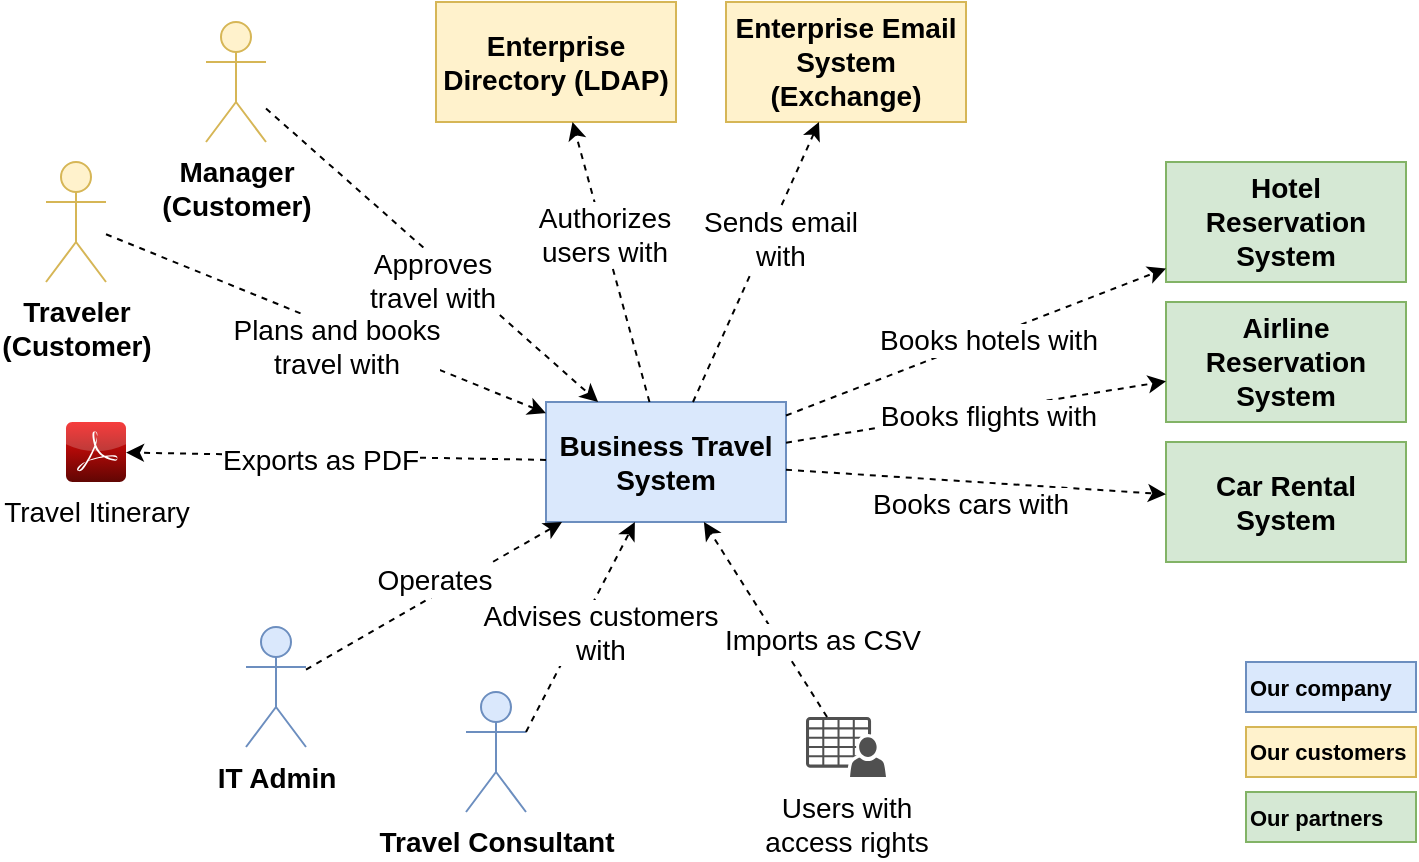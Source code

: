 <mxfile version="13.7.9" type="device"><diagram id="mlJY410Jxnj-1Olg4OZT" name="Page-1"><mxGraphModel dx="1422" dy="822" grid="1" gridSize="10" guides="1" tooltips="1" connect="1" arrows="1" fold="1" page="1" pageScale="1" pageWidth="850" pageHeight="1100" math="0" shadow="0"><root><mxCell id="0"/><mxCell id="1" parent="0"/><mxCell id="tXVnHl1xI7txC2JKYxNn-1" value="&lt;b&gt;&lt;font style=&quot;font-size: 14px&quot;&gt;Business Travel System&lt;/font&gt;&lt;/b&gt;" style="rounded=0;whiteSpace=wrap;html=1;fillColor=#dae8fc;strokeColor=#6c8ebf;" parent="1" vertex="1"><mxGeometry x="320" y="230" width="120" height="60" as="geometry"/></mxCell><mxCell id="tXVnHl1xI7txC2JKYxNn-2" value="Traveler&lt;br&gt;(Customer)" style="shape=umlActor;verticalLabelPosition=bottom;labelBackgroundColor=#ffffff;verticalAlign=top;html=1;fontStyle=1;fontSize=14;fillColor=#fff2cc;strokeColor=#d6b656;" parent="1" vertex="1"><mxGeometry x="70" y="110" width="30" height="60" as="geometry"/></mxCell><mxCell id="tXVnHl1xI7txC2JKYxNn-3" value="IT Admin" style="shape=umlActor;verticalLabelPosition=bottom;labelBackgroundColor=#ffffff;verticalAlign=top;html=1;fontStyle=1;fontSize=14;fillColor=#dae8fc;strokeColor=#6c8ebf;" parent="1" vertex="1"><mxGeometry x="170" y="342.5" width="30" height="60" as="geometry"/></mxCell><mxCell id="tXVnHl1xI7txC2JKYxNn-4" value="Manager&lt;br&gt;(Customer)" style="shape=umlActor;verticalLabelPosition=bottom;labelBackgroundColor=#ffffff;verticalAlign=top;html=1;fontStyle=1;fontSize=14;fillColor=#fff2cc;strokeColor=#d6b656;" parent="1" vertex="1"><mxGeometry x="150" y="40" width="30" height="60" as="geometry"/></mxCell><mxCell id="tXVnHl1xI7txC2JKYxNn-7" value="Travel Consultant" style="shape=umlActor;verticalLabelPosition=bottom;labelBackgroundColor=#ffffff;verticalAlign=top;html=1;fontStyle=1;fontSize=14;fillColor=#dae8fc;strokeColor=#6c8ebf;" parent="1" vertex="1"><mxGeometry x="280" y="375" width="30" height="60" as="geometry"/></mxCell><mxCell id="tXVnHl1xI7txC2JKYxNn-8" value="Advises customers&lt;br&gt;with" style="endArrow=classic;html=1;fontSize=14;dashed=1;exitX=1;exitY=0.333;exitDx=0;exitDy=0;exitPerimeter=0;" parent="1" target="tXVnHl1xI7txC2JKYxNn-1" edge="1" source="tXVnHl1xI7txC2JKYxNn-7"><mxGeometry x="0.042" y="-10" width="50" height="50" relative="1" as="geometry"><mxPoint x="290" y="360" as="sourcePoint"/><mxPoint x="351.25" y="289" as="targetPoint"/><mxPoint as="offset"/></mxGeometry></mxCell><mxCell id="tXVnHl1xI7txC2JKYxNn-9" value="Operates" style="endArrow=classic;html=1;fontSize=14;dashed=1;" parent="1" source="tXVnHl1xI7txC2JKYxNn-3" target="tXVnHl1xI7txC2JKYxNn-1" edge="1"><mxGeometry x="0.047" y="7" width="50" height="50" relative="1" as="geometry"><mxPoint x="300" y="370" as="sourcePoint"/><mxPoint x="363" y="300" as="targetPoint"/><mxPoint as="offset"/></mxGeometry></mxCell><mxCell id="tXVnHl1xI7txC2JKYxNn-10" value="&lt;b&gt;&lt;font style=&quot;font-size: 14px&quot;&gt;Enterprise Directory (LDAP)&lt;/font&gt;&lt;/b&gt;" style="rounded=0;whiteSpace=wrap;html=1;fillColor=#fff2cc;strokeColor=#d6b656;" parent="1" vertex="1"><mxGeometry x="265" y="30" width="120" height="60" as="geometry"/></mxCell><mxCell id="tXVnHl1xI7txC2JKYxNn-11" value="Authorizes&lt;br&gt;users with" style="endArrow=classic;html=1;fontSize=14;dashed=1;" parent="1" source="tXVnHl1xI7txC2JKYxNn-1" target="tXVnHl1xI7txC2JKYxNn-10" edge="1"><mxGeometry x="0.2" width="50" height="50" relative="1" as="geometry"><mxPoint x="480" y="190" as="sourcePoint"/><mxPoint x="543" y="120" as="targetPoint"/><mxPoint as="offset"/></mxGeometry></mxCell><mxCell id="tXVnHl1xI7txC2JKYxNn-12" value="Approves&lt;br&gt;travel with" style="endArrow=classic;html=1;fontSize=14;dashed=1;" parent="1" source="tXVnHl1xI7txC2JKYxNn-4" target="tXVnHl1xI7txC2JKYxNn-1" edge="1"><mxGeometry x="0.075" y="-9" width="50" height="50" relative="1" as="geometry"><mxPoint x="280" y="110" as="sourcePoint"/><mxPoint x="398" y="150" as="targetPoint"/><mxPoint as="offset"/></mxGeometry></mxCell><mxCell id="tXVnHl1xI7txC2JKYxNn-13" value="Plans and books&lt;br&gt;travel with" style="endArrow=classic;html=1;fontSize=14;dashed=1;" parent="1" source="tXVnHl1xI7txC2JKYxNn-2" target="tXVnHl1xI7txC2JKYxNn-1" edge="1"><mxGeometry x="0.075" y="-9" width="50" height="50" relative="1" as="geometry"><mxPoint x="290" y="120" as="sourcePoint"/><mxPoint x="370" y="240" as="targetPoint"/><mxPoint as="offset"/></mxGeometry></mxCell><mxCell id="tXVnHl1xI7txC2JKYxNn-15" value="&lt;b&gt;&lt;font style=&quot;font-size: 14px&quot;&gt;Enterprise Email&lt;br&gt;System (Exchange)&lt;br&gt;&lt;/font&gt;&lt;/b&gt;" style="rounded=0;whiteSpace=wrap;html=1;fillColor=#fff2cc;strokeColor=#d6b656;" parent="1" vertex="1"><mxGeometry x="410" y="30" width="120" height="60" as="geometry"/></mxCell><mxCell id="tXVnHl1xI7txC2JKYxNn-16" value="Sends email&lt;br&gt;with" style="endArrow=classic;html=1;fontSize=14;dashed=1;" parent="1" source="tXVnHl1xI7txC2JKYxNn-1" target="tXVnHl1xI7txC2JKYxNn-15" edge="1"><mxGeometry x="0.214" y="-6" width="50" height="50" relative="1" as="geometry"><mxPoint x="392" y="240" as="sourcePoint"/><mxPoint x="398" y="150" as="targetPoint"/><mxPoint as="offset"/></mxGeometry></mxCell><mxCell id="tXVnHl1xI7txC2JKYxNn-17" value="&lt;b&gt;&lt;font style=&quot;font-size: 14px&quot;&gt;Hotel Reservation System&lt;br&gt;&lt;/font&gt;&lt;/b&gt;" style="rounded=0;whiteSpace=wrap;html=1;fillColor=#d5e8d4;strokeColor=#82b366;" parent="1" vertex="1"><mxGeometry x="630" y="110" width="120" height="60" as="geometry"/></mxCell><mxCell id="tXVnHl1xI7txC2JKYxNn-18" value="&lt;b&gt;&lt;font style=&quot;font-size: 14px&quot;&gt;Airline Reservation System&lt;br&gt;&lt;/font&gt;&lt;/b&gt;" style="rounded=0;whiteSpace=wrap;html=1;fillColor=#d5e8d4;strokeColor=#82b366;" parent="1" vertex="1"><mxGeometry x="630" y="180" width="120" height="60" as="geometry"/></mxCell><mxCell id="tXVnHl1xI7txC2JKYxNn-19" value="&lt;b&gt;&lt;font style=&quot;font-size: 14px&quot;&gt;Car Rental System&lt;br&gt;&lt;/font&gt;&lt;/b&gt;" style="rounded=0;whiteSpace=wrap;html=1;fillColor=#d5e8d4;strokeColor=#82b366;" parent="1" vertex="1"><mxGeometry x="630" y="250" width="120" height="60" as="geometry"/></mxCell><mxCell id="tXVnHl1xI7txC2JKYxNn-20" value="Books hotels with" style="endArrow=classic;html=1;fontSize=14;dashed=1;" parent="1" source="tXVnHl1xI7txC2JKYxNn-1" target="tXVnHl1xI7txC2JKYxNn-17" edge="1"><mxGeometry x="0.056" y="-1" width="50" height="50" relative="1" as="geometry"><mxPoint x="436" y="254.862" as="sourcePoint"/><mxPoint x="606" y="243.138" as="targetPoint"/><mxPoint as="offset"/></mxGeometry></mxCell><mxCell id="tXVnHl1xI7txC2JKYxNn-21" value="Books flights with" style="endArrow=classic;html=1;fontSize=14;dashed=1;" parent="1" source="tXVnHl1xI7txC2JKYxNn-1" target="tXVnHl1xI7txC2JKYxNn-18" edge="1"><mxGeometry x="0.06" y="-3" width="50" height="50" relative="1" as="geometry"><mxPoint x="450" y="265.862" as="sourcePoint"/><mxPoint x="620" y="254.138" as="targetPoint"/><mxPoint as="offset"/></mxGeometry></mxCell><mxCell id="tXVnHl1xI7txC2JKYxNn-22" value="Books cars with" style="endArrow=classic;html=1;fontSize=14;dashed=1;" parent="1" source="tXVnHl1xI7txC2JKYxNn-1" target="tXVnHl1xI7txC2JKYxNn-19" edge="1"><mxGeometry x="-0.025" y="-11" width="50" height="50" relative="1" as="geometry"><mxPoint x="450" y="280.345" as="sourcePoint"/><mxPoint x="620" y="309.655" as="targetPoint"/><mxPoint as="offset"/></mxGeometry></mxCell><mxCell id="RcgfBkkKUv99_IBbFjvS-1" value="&lt;b style=&quot;font-size: 11px&quot;&gt;&lt;font style=&quot;font-size: 11px&quot;&gt;Our company&lt;/font&gt;&lt;/b&gt;" style="rounded=0;whiteSpace=wrap;html=1;fillColor=#dae8fc;strokeColor=#6c8ebf;fontSize=11;align=left;" vertex="1" parent="1"><mxGeometry x="670" y="360" width="85" height="25" as="geometry"/></mxCell><mxCell id="RcgfBkkKUv99_IBbFjvS-2" value="&lt;b style=&quot;font-size: 11px&quot;&gt;&lt;font style=&quot;font-size: 11px&quot;&gt;Our customers&lt;/font&gt;&lt;/b&gt;" style="rounded=0;whiteSpace=wrap;html=1;fillColor=#fff2cc;strokeColor=#d6b656;fontSize=11;align=left;" vertex="1" parent="1"><mxGeometry x="670" y="392.5" width="85" height="25" as="geometry"/></mxCell><mxCell id="RcgfBkkKUv99_IBbFjvS-3" value="&lt;b style=&quot;font-size: 11px&quot;&gt;&lt;font style=&quot;font-size: 11px&quot;&gt;Our partners&lt;/font&gt;&lt;/b&gt;" style="rounded=0;whiteSpace=wrap;html=1;fillColor=#d5e8d4;strokeColor=#82b366;fontSize=11;align=left;" vertex="1" parent="1"><mxGeometry x="670" y="425" width="85" height="25" as="geometry"/></mxCell><mxCell id="RcgfBkkKUv99_IBbFjvS-4" value="Travel Itinerary" style="dashed=0;outlineConnect=0;html=1;align=center;labelPosition=center;verticalLabelPosition=bottom;verticalAlign=top;shape=mxgraph.webicons.adobe_pdf;fillColor=#F40C0C;gradientColor=#610603;fontSize=14;" vertex="1" parent="1"><mxGeometry x="80" y="240" width="30" height="30" as="geometry"/></mxCell><mxCell id="RcgfBkkKUv99_IBbFjvS-5" value="Exports as PDF" style="endArrow=classic;html=1;fontSize=14;dashed=1;" edge="1" parent="1" source="tXVnHl1xI7txC2JKYxNn-1" target="RcgfBkkKUv99_IBbFjvS-4"><mxGeometry x="0.076" y="2" width="50" height="50" relative="1" as="geometry"><mxPoint x="300" y="370" as="sourcePoint"/><mxPoint x="363" y="300" as="targetPoint"/><mxPoint as="offset"/></mxGeometry></mxCell><mxCell id="RcgfBkkKUv99_IBbFjvS-6" value="Users with&lt;br&gt;access rights" style="pointerEvents=1;shadow=0;dashed=0;html=1;strokeColor=none;fillColor=#505050;labelPosition=center;verticalLabelPosition=bottom;verticalAlign=top;outlineConnect=0;align=center;shape=mxgraph.office.users.csv_file;fontSize=14;" vertex="1" parent="1"><mxGeometry x="450" y="387.5" width="40" height="30" as="geometry"/></mxCell><mxCell id="RcgfBkkKUv99_IBbFjvS-7" value="Imports as CSV" style="endArrow=classic;html=1;fontSize=14;dashed=1;" edge="1" parent="1" source="RcgfBkkKUv99_IBbFjvS-6" target="tXVnHl1xI7txC2JKYxNn-1"><mxGeometry x="-0.411" y="-19" width="50" height="50" relative="1" as="geometry"><mxPoint x="430.345" y="300" as="sourcePoint"/><mxPoint x="570" y="403.846" as="targetPoint"/><mxPoint as="offset"/></mxGeometry></mxCell></root></mxGraphModel></diagram></mxfile>